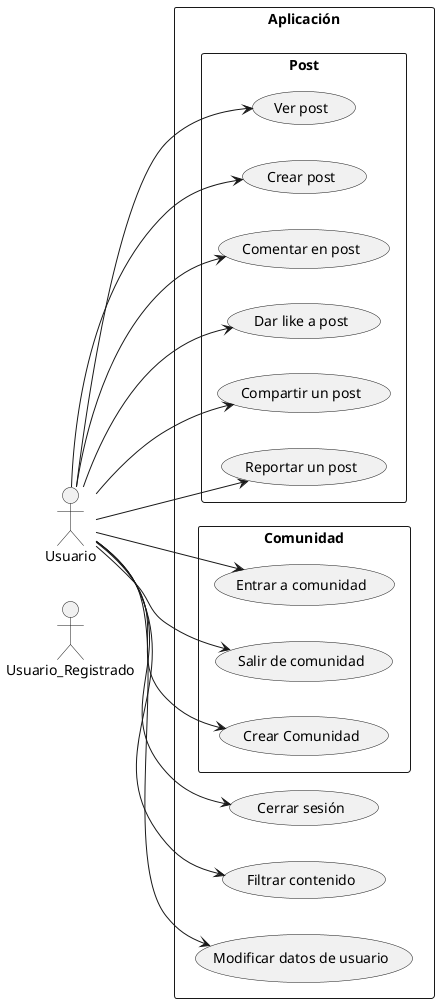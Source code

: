 @startuml
left to right direction
actor Usuario_Registrado

rectangle "Aplicación" {
    usecase "Cerrar sesión" as UC1
    rectangle "Post"{
        usecase "Ver post" as UC2
        usecase "Crear post" as UC3
        usecase "Comentar en post" as UC4
        usecase "Dar like a post" as UC5
        usecase "Compartir un post" as UC6
        usecase "Reportar un post" as UC7
}
    rectangle "Comunidad"{
        usecase "Entrar a comunidad" as UC8
        usecase "Salir de comunidad" as UC9
        usecase "Crear Comunidad" as UC10
}
    usecase "Filtrar contenido" as UC11
    usecase "Modificar datos de usuario" as UC12

}

Usuario --> UC1
Usuario --> UC2
Usuario --> UC3
Usuario --> UC4
Usuario --> UC5
Usuario --> UC6
Usuario --> UC7
Usuario --> UC8
Usuario --> UC9
Usuario --> UC10
Usuario --> UC11
Usuario --> UC12
@enduml

